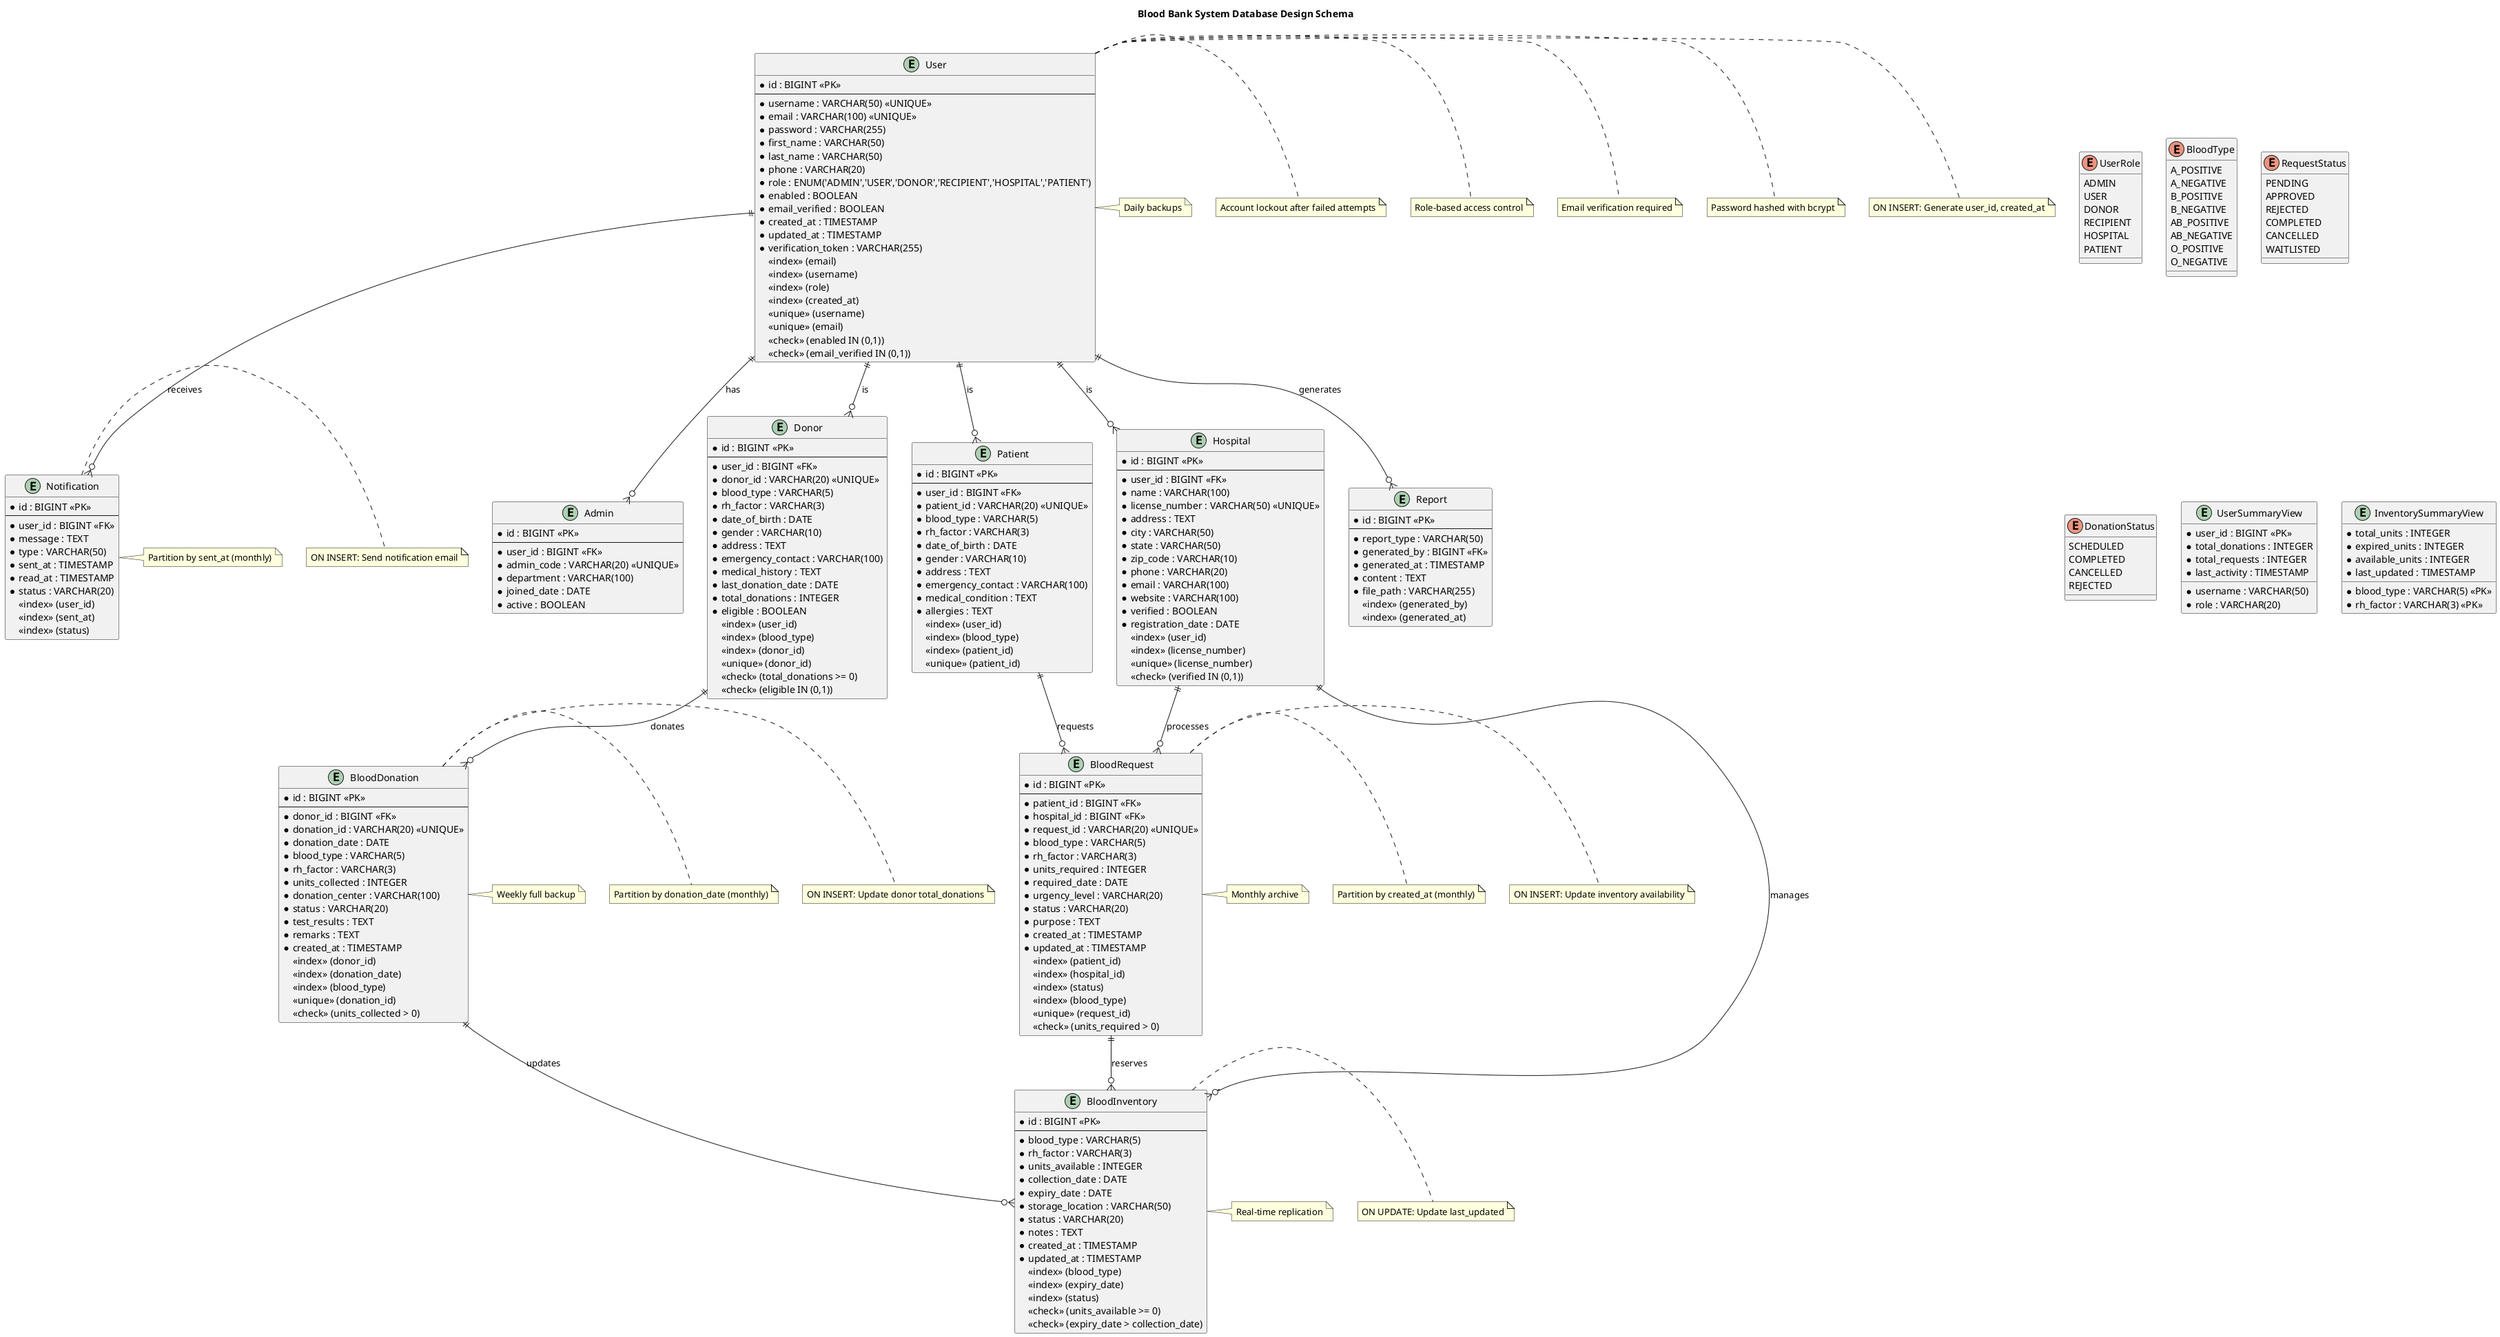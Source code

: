 @startuml Blood Bank System Database Design Schema

title Blood Bank System Database Design Schema

' === DATABASE SCHEMA DESIGN ===
' === ENTITY RELATIONSHIP DIAGRAM ===

' === TABLES ===

entity User {
  *id : BIGINT <<PK>>
  --
  *username : VARCHAR(50) <<UNIQUE>>
  *email : VARCHAR(100) <<UNIQUE>>
  *password : VARCHAR(255)
  *first_name : VARCHAR(50)
  *last_name : VARCHAR(50)
  *phone : VARCHAR(20)
  *role : ENUM('ADMIN','USER','DONOR','RECIPIENT','HOSPITAL','PATIENT')
  *enabled : BOOLEAN
  *email_verified : BOOLEAN
  *created_at : TIMESTAMP
  *updated_at : TIMESTAMP
  *verification_token : VARCHAR(255)
}

entity Admin {
  *id : BIGINT <<PK>>
  --
  *user_id : BIGINT <<FK>>
  *admin_code : VARCHAR(20) <<UNIQUE>>
  *department : VARCHAR(100)
  *joined_date : DATE
  *active : BOOLEAN
}

entity Donor {
  *id : BIGINT <<PK>>
  --
  *user_id : BIGINT <<FK>>
  *donor_id : VARCHAR(20) <<UNIQUE>>
  *blood_type : VARCHAR(5)
  *rh_factor : VARCHAR(3)
  *date_of_birth : DATE
  *gender : VARCHAR(10)
  *address : TEXT
  *emergency_contact : VARCHAR(100)
  *medical_history : TEXT
  *last_donation_date : DATE
  *total_donations : INTEGER
  *eligible : BOOLEAN
}

entity Patient {
  *id : BIGINT <<PK>>
  --
  *user_id : BIGINT <<FK>>
  *patient_id : VARCHAR(20) <<UNIQUE>>
  *blood_type : VARCHAR(5)
  *rh_factor : VARCHAR(3)
  *date_of_birth : DATE
  *gender : VARCHAR(10)
  *address : TEXT
  *emergency_contact : VARCHAR(100)
  *medical_condition : TEXT
  *allergies : TEXT
}

entity Hospital {
  *id : BIGINT <<PK>>
  --
  *user_id : BIGINT <<FK>>
  *name : VARCHAR(100)
  *license_number : VARCHAR(50) <<UNIQUE>>
  *address : TEXT
  *city : VARCHAR(50)
  *state : VARCHAR(50)
  *zip_code : VARCHAR(10)
  *phone : VARCHAR(20)
  *email : VARCHAR(100)
  *website : VARCHAR(100)
  *verified : BOOLEAN
  *registration_date : DATE
}

entity BloodInventory {
  *id : BIGINT <<PK>>
  --
  *blood_type : VARCHAR(5)
  *rh_factor : VARCHAR(3)
  *units_available : INTEGER
  *collection_date : DATE
  *expiry_date : DATE
  *storage_location : VARCHAR(50)
  *status : VARCHAR(20)
  *notes : TEXT
  *created_at : TIMESTAMP
  *updated_at : TIMESTAMP
}

entity BloodDonation {
  *id : BIGINT <<PK>>
  --
  *donor_id : BIGINT <<FK>>
  *donation_id : VARCHAR(20) <<UNIQUE>>
  *donation_date : DATE
  *blood_type : VARCHAR(5)
  *rh_factor : VARCHAR(3)
  *units_collected : INTEGER
  *donation_center : VARCHAR(100)
  *status : VARCHAR(20)
  *test_results : TEXT
  *remarks : TEXT
  *created_at : TIMESTAMP
}

entity BloodRequest {
  *id : BIGINT <<PK>>
  --
  *patient_id : BIGINT <<FK>>
  *hospital_id : BIGINT <<FK>>
  *request_id : VARCHAR(20) <<UNIQUE>>
  *blood_type : VARCHAR(5)
  *rh_factor : VARCHAR(3)
  *units_required : INTEGER
  *required_date : DATE
  *urgency_level : VARCHAR(20)
  *status : VARCHAR(20)
  *purpose : TEXT
  *created_at : TIMESTAMP
  *updated_at : TIMESTAMP
}

entity Notification {
  *id : BIGINT <<PK>>
  --
  *user_id : BIGINT <<FK>>
  *message : TEXT
  *type : VARCHAR(50)
  *sent_at : TIMESTAMP
  *read_at : TIMESTAMP
  *status : VARCHAR(20)
}

entity Report {
  *id : BIGINT <<PK>>
  --
  *report_type : VARCHAR(50)
  *generated_by : BIGINT <<FK>>
  *generated_at : TIMESTAMP
  *content : TEXT
  *file_path : VARCHAR(255)
}

' === RELATIONSHIPS ===

User ||--o{ Admin : "has"
User ||--o{ Donor : "is"
User ||--o{ Patient : "is"
User ||--o{ Hospital : "is"
User ||--o{ Notification : "receives"
User ||--o{ Report : "generates"

Donor ||--o{ BloodDonation : "donates"
Patient ||--o{ BloodRequest : "requests"
Hospital ||--o{ BloodRequest : "processes"
Hospital ||--o{ BloodInventory : "manages"

BloodDonation ||--o{ BloodInventory : "updates"
BloodRequest ||--o{ BloodInventory : "reserves"

' === INDEXES ===
' Performance Indexes
User : <<index>> (email)
User : <<index>> (username)
User : <<index>> (role)
User : <<index>> (created_at)

Donor : <<index>> (user_id)
Donor : <<index>> (blood_type)
Donor : <<index>> (donor_id)

Patient : <<index>> (user_id)
Patient : <<index>> (blood_type)
Patient : <<index>> (patient_id)

Hospital : <<index>> (user_id)
Hospital : <<index>> (license_number)

BloodDonation : <<index>> (donor_id)
BloodDonation : <<index>> (donation_date)
BloodDonation : <<index>> (blood_type)

BloodRequest : <<index>> (patient_id)
BloodRequest : <<index>> (hospital_id)
BloodRequest : <<index>> (status)
BloodRequest : <<index>> (blood_type)

BloodInventory : <<index>> (blood_type)
BloodInventory : <<index>> (expiry_date)
BloodInventory : <<index>> (status)

Notification : <<index>> (user_id)
Notification : <<index>> (sent_at)
Notification : <<index>> (status)

Report : <<index>> (generated_by)
Report : <<index>> (generated_at)

' === ENUMERATIONS ===
enum UserRole {
  ADMIN
  USER
  DONOR
  RECIPIENT
  HOSPITAL
  PATIENT
}

enum BloodType {
  A_POSITIVE
  A_NEGATIVE
  B_POSITIVE
  B_NEGATIVE
  AB_POSITIVE
  AB_NEGATIVE
  O_POSITIVE
  O_NEGATIVE
}

enum RequestStatus {
  PENDING
  APPROVED
  REJECTED
  COMPLETED
  CANCELLED
  WAITLISTED
}

enum DonationStatus {
  SCHEDULED
  COMPLETED
  CANCELLED
  REJECTED
}

' === VIEWS ===
' Materialized Views for Performance
entity UserSummaryView {
  *user_id : BIGINT <<PK>>
  *username : VARCHAR(50)
  *role : VARCHAR(20)
  *total_donations : INTEGER
  *total_requests : INTEGER
  *last_activity : TIMESTAMP
}

entity InventorySummaryView {
  *blood_type : VARCHAR(5) <<PK>>
  *rh_factor : VARCHAR(3) <<PK>>
  *total_units : INTEGER
  *expired_units : INTEGER
  *available_units : INTEGER
  *last_updated : TIMESTAMP
}

' === TRIGGERS ===
' Database Triggers
note right of User : ON INSERT: Generate user_id, created_at
note right of BloodDonation : ON INSERT: Update donor total_donations
note right of BloodRequest : ON INSERT: Update inventory availability
note right of BloodInventory : ON UPDATE: Update last_updated
note right of Notification : ON INSERT: Send notification email

' === CONSTRAINTS ===
' Database Constraints
User : <<unique>> (username)
User : <<unique>> (email)
User : <<check>> (enabled IN (0,1))
User : <<check>> (email_verified IN (0,1))

Donor : <<unique>> (donor_id)
Donor : <<check>> (total_donations >= 0)
Donor : <<check>> (eligible IN (0,1))

Patient : <<unique>> (patient_id)

Hospital : <<unique>> (license_number)
Hospital : <<check>> (verified IN (0,1))

BloodDonation : <<unique>> (donation_id)
BloodDonation : <<check>> (units_collected > 0)

BloodRequest : <<unique>> (request_id)
BloodRequest : <<check>> (units_required > 0)

BloodInventory : <<check>> (units_available >= 0)
BloodInventory : <<check>> (expiry_date > collection_date)

' === FOREIGN KEYS ===
User.id -> Admin.user_id
User.id -> Donor.user_id
User.id -> Patient.user_id
User.id -> Hospital.user_id
User.id -> Notification.user_id
User.id -> Report.generated_by

Donor.id -> BloodDonation.donor_id
Patient.id -> BloodRequest.patient_id
Hospital.id -> BloodRequest.hospital_id

' === PERFORMANCE OPTIMIZATIONS ===
' Partitioning Strategy
note right of BloodDonation : Partition by donation_date (monthly)
note right of BloodRequest : Partition by created_at (monthly)
note right of Notification : Partition by sent_at (monthly)

' === SECURITY ===
' Security Features
note right of User : Password hashed with bcrypt
note right of User : Email verification required
note right of User : Role-based access control
note right of User : Account lockout after failed attempts

' === BACKUP STRATEGY ===
' Backup and Recovery
note right of User : Daily backups
note right of BloodInventory : Real-time replication
note right of BloodDonation : Weekly full backup
note right of BloodRequest : Monthly archive

@enduml
